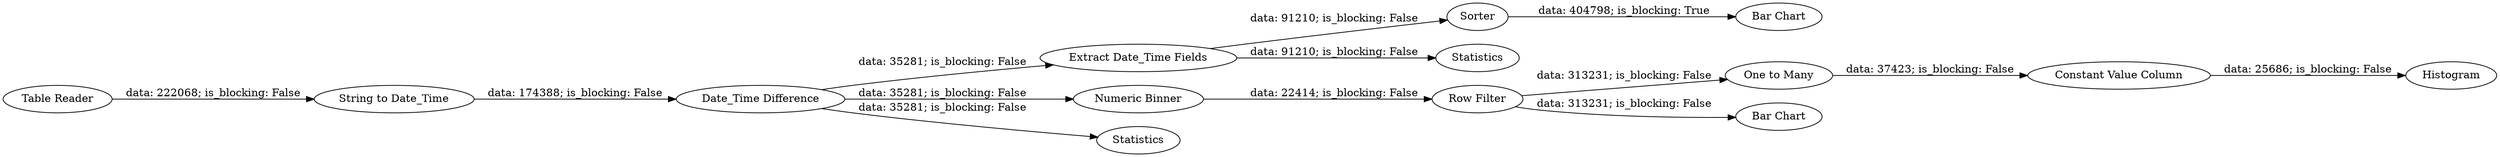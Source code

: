 digraph {
	"3470241887174872143_1" [label="Table Reader"]
	"3470241887174872143_5" [label=Histogram]
	"3470241887174872143_3" [label="Date_Time Difference"]
	"3470241887174872143_9" [label="Row Filter"]
	"3470241887174872143_13" [label="One to Many"]
	"3470241887174872143_12" [label="Bar Chart"]
	"3470241887174872143_14" [label="Bar Chart"]
	"3470241887174872143_4" [label="Extract Date_Time Fields"]
	"3470241887174872143_2" [label="String to Date_Time"]
	"3470241887174872143_10" [label="Constant Value Column"]
	"3470241887174872143_7" [label="Numeric Binner"]
	"3470241887174872143_15" [label=Sorter]
	"3470241887174872143_6" [label=Statistics]
	"3470241887174872143_16" [label=Statistics]
	"3470241887174872143_10" -> "3470241887174872143_5" [label="data: 25686; is_blocking: False"]
	"3470241887174872143_4" -> "3470241887174872143_15" [label="data: 91210; is_blocking: False"]
	"3470241887174872143_1" -> "3470241887174872143_2" [label="data: 222068; is_blocking: False"]
	"3470241887174872143_3" -> "3470241887174872143_4" [label="data: 35281; is_blocking: False"]
	"3470241887174872143_4" -> "3470241887174872143_6" [label="data: 91210; is_blocking: False"]
	"3470241887174872143_9" -> "3470241887174872143_13" [label="data: 313231; is_blocking: False"]
	"3470241887174872143_13" -> "3470241887174872143_10" [label="data: 37423; is_blocking: False"]
	"3470241887174872143_3" -> "3470241887174872143_16" [label="data: 35281; is_blocking: False"]
	"3470241887174872143_2" -> "3470241887174872143_3" [label="data: 174388; is_blocking: False"]
	"3470241887174872143_7" -> "3470241887174872143_9" [label="data: 22414; is_blocking: False"]
	"3470241887174872143_15" -> "3470241887174872143_14" [label="data: 404798; is_blocking: True"]
	"3470241887174872143_9" -> "3470241887174872143_12" [label="data: 313231; is_blocking: False"]
	"3470241887174872143_3" -> "3470241887174872143_7" [label="data: 35281; is_blocking: False"]
	rankdir=LR
}
